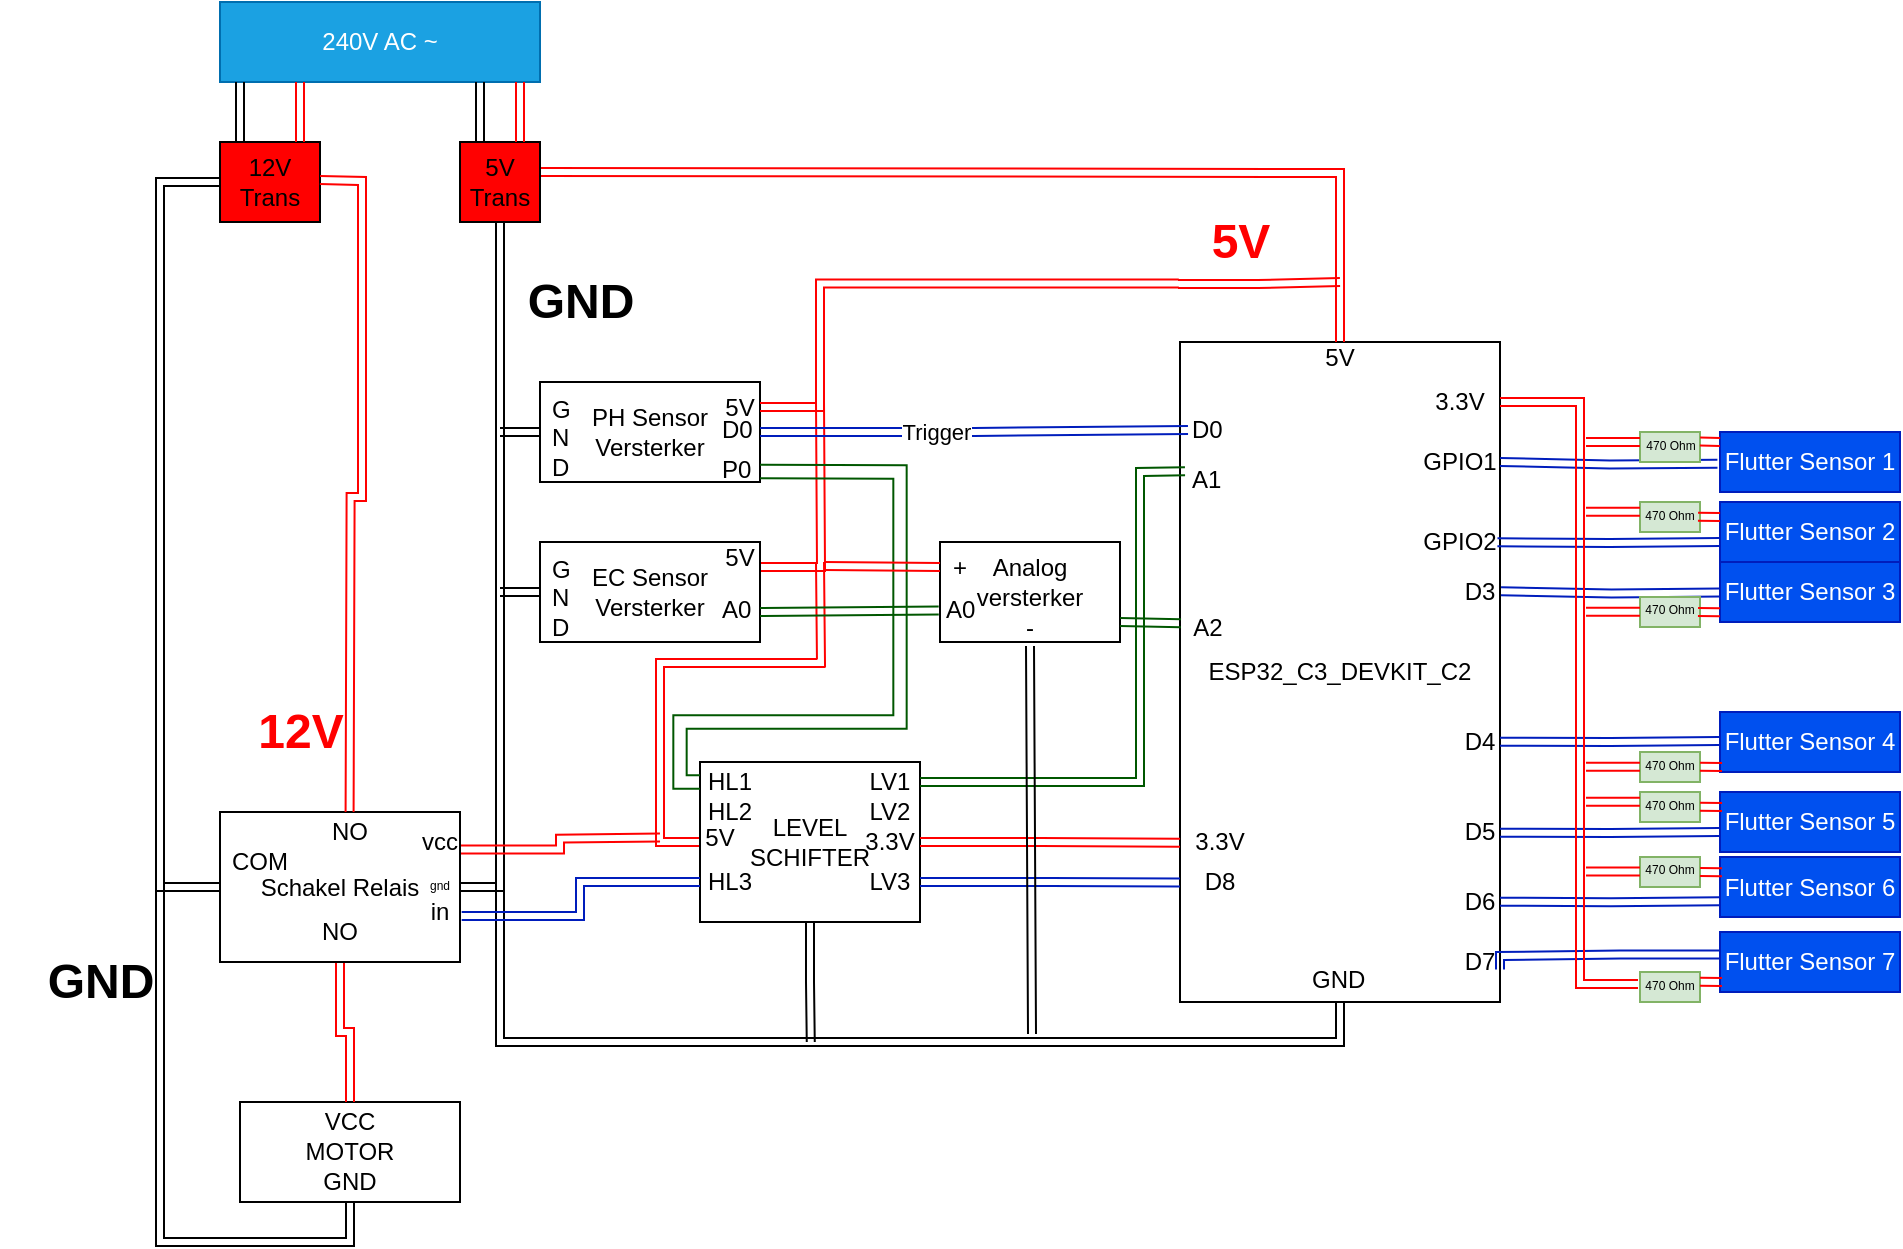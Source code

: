 <mxfile version="24.9.2">
  <diagram name="Pagina-1" id="FTkDus6LmI__mnNcwHTE">
    <mxGraphModel dx="2268" dy="770" grid="1" gridSize="10" guides="1" tooltips="1" connect="1" arrows="1" fold="1" page="1" pageScale="1" pageWidth="827" pageHeight="1169" math="0" shadow="0">
      <root>
        <mxCell id="0" />
        <mxCell id="1" parent="0" />
        <mxCell id="SRVCZ6UlInMh2GYLfJY8-31" value="Flutter Sensor 1" style="html=1;whiteSpace=wrap;fillColor=#0050ef;fontColor=#ffffff;strokeColor=#001DBC;" parent="1" vertex="1">
          <mxGeometry x="670" y="225" width="90" height="30" as="geometry" />
        </mxCell>
        <mxCell id="SRVCZ6UlInMh2GYLfJY8-32" value="Flutter Sensor 2" style="html=1;whiteSpace=wrap;fillColor=#0050ef;fontColor=#ffffff;strokeColor=#001DBC;" parent="1" vertex="1">
          <mxGeometry x="670" y="260" width="90" height="30" as="geometry" />
        </mxCell>
        <mxCell id="SRVCZ6UlInMh2GYLfJY8-33" value="Flutter Sensor 3" style="html=1;whiteSpace=wrap;fillColor=#0050ef;fontColor=#ffffff;strokeColor=#001DBC;" parent="1" vertex="1">
          <mxGeometry x="670" y="290" width="90" height="30" as="geometry" />
        </mxCell>
        <mxCell id="SRVCZ6UlInMh2GYLfJY8-34" value="Flutter Sensor 4" style="html=1;whiteSpace=wrap;fillColor=#0050ef;fontColor=#ffffff;strokeColor=#001DBC;" parent="1" vertex="1">
          <mxGeometry x="670" y="365" width="90" height="30" as="geometry" />
        </mxCell>
        <mxCell id="SRVCZ6UlInMh2GYLfJY8-35" value="Flutter Sensor 5" style="html=1;whiteSpace=wrap;fillColor=#0050ef;fontColor=#ffffff;strokeColor=#001DBC;" parent="1" vertex="1">
          <mxGeometry x="670" y="405" width="90" height="30" as="geometry" />
        </mxCell>
        <mxCell id="SRVCZ6UlInMh2GYLfJY8-36" value="Flutter Sensor 6" style="html=1;whiteSpace=wrap;fillColor=#0050ef;fontColor=#ffffff;strokeColor=#001DBC;" parent="1" vertex="1">
          <mxGeometry x="670" y="437.5" width="90" height="30" as="geometry" />
        </mxCell>
        <mxCell id="SRVCZ6UlInMh2GYLfJY8-37" value="Flutter Sensor 7" style="html=1;whiteSpace=wrap;fillColor=#0050ef;fontColor=#ffffff;strokeColor=#001DBC;" parent="1" vertex="1">
          <mxGeometry x="670" y="475" width="90" height="30" as="geometry" />
        </mxCell>
        <mxCell id="SRVCZ6UlInMh2GYLfJY8-38" value="ESP32_C3_DEVKIT_C2" style="html=1;whiteSpace=wrap;" parent="1" vertex="1">
          <mxGeometry x="400" y="180" width="160" height="330" as="geometry" />
        </mxCell>
        <mxCell id="SRVCZ6UlInMh2GYLfJY8-52" value="" style="edgeStyle=orthogonalEdgeStyle;rounded=0;orthogonalLoop=1;jettySize=auto;exitX=1;exitY=0.25;exitDx=0;exitDy=0;strokeColor=#ff0000;html=1;shape=link;entryX=0.5;entryY=0;entryDx=0;entryDy=0;" parent="1" target="SRVCZ6UlInMh2GYLfJY8-38" edge="1">
          <mxGeometry relative="1" as="geometry">
            <mxPoint x="80" y="95" as="sourcePoint" />
            <mxPoint x="400" y="215" as="targetPoint" />
          </mxGeometry>
        </mxCell>
        <mxCell id="SRVCZ6UlInMh2GYLfJY8-93" style="edgeStyle=orthogonalEdgeStyle;rounded=0;orthogonalLoop=1;jettySize=auto;html=1;exitX=0.5;exitY=1;exitDx=0;exitDy=0;entryX=0.5;entryY=1;entryDx=0;entryDy=0;shape=link;" parent="1" source="SRVCZ6UlInMh2GYLfJY8-45" target="SRVCZ6UlInMh2GYLfJY8-38" edge="1">
          <mxGeometry relative="1" as="geometry" />
        </mxCell>
        <mxCell id="SRVCZ6UlInMh2GYLfJY8-45" value="5V&lt;div&gt;Trans&lt;/div&gt;" style="html=1;whiteSpace=wrap;fillColor=#ff0101;" parent="1" vertex="1">
          <mxGeometry x="40" y="80" width="40" height="40" as="geometry" />
        </mxCell>
        <mxCell id="SRVCZ6UlInMh2GYLfJY8-48" value="12V&lt;div&gt;Trans&lt;/div&gt;" style="html=1;whiteSpace=wrap;fillColor=#ff0000;" parent="1" vertex="1">
          <mxGeometry x="-80" y="80" width="50" height="40" as="geometry" />
        </mxCell>
        <mxCell id="SRVCZ6UlInMh2GYLfJY8-49" value="5V&lt;div&gt;&lt;br&gt;&lt;/div&gt;" style="text;html=1;align=center;verticalAlign=middle;whiteSpace=wrap;rounded=0;" parent="1" vertex="1">
          <mxGeometry x="450" y="180" width="60" height="30" as="geometry" />
        </mxCell>
        <mxCell id="SRVCZ6UlInMh2GYLfJY8-54" value="&lt;font color=&quot;#ff0000&quot;&gt;5V&lt;/font&gt;" style="text;strokeColor=none;fillColor=none;html=1;fontSize=24;fontStyle=1;verticalAlign=middle;align=center;" parent="1" vertex="1">
          <mxGeometry x="380" y="110" width="100" height="40" as="geometry" />
        </mxCell>
        <mxCell id="SRVCZ6UlInMh2GYLfJY8-56" value="" style="endArrow=classic;html=1;rounded=0;fontColor=#ff0000;strokeColor=#ff0000;shape=link;" parent="1" edge="1">
          <mxGeometry width="50" height="50" relative="1" as="geometry">
            <mxPoint x="399" y="151" as="sourcePoint" />
            <mxPoint x="480" y="150" as="targetPoint" />
            <Array as="points">
              <mxPoint x="399" y="151" />
              <mxPoint x="439" y="151" />
            </Array>
          </mxGeometry>
        </mxCell>
        <mxCell id="SRVCZ6UlInMh2GYLfJY8-67" style="edgeStyle=orthogonalEdgeStyle;rounded=0;orthogonalLoop=1;jettySize=auto;html=1;exitX=0;exitY=0.75;exitDx=0;exitDy=0;entryX=1.008;entryY=0.096;entryDx=0;entryDy=0;entryPerimeter=0;shape=link;fillColor=#0050ef;strokeColor=#001DBC;" parent="1" edge="1">
          <mxGeometry relative="1" as="geometry">
            <mxPoint x="668.72" y="240.82" as="sourcePoint" />
            <mxPoint x="560" y="240" as="targetPoint" />
          </mxGeometry>
        </mxCell>
        <mxCell id="SRVCZ6UlInMh2GYLfJY8-69" style="edgeStyle=orthogonalEdgeStyle;rounded=0;orthogonalLoop=1;jettySize=auto;html=1;exitX=0;exitY=0.75;exitDx=0;exitDy=0;entryX=1.003;entryY=0.339;entryDx=0;entryDy=0;entryPerimeter=0;shape=link;fillColor=#0050ef;strokeColor=#001DBC;" parent="1" edge="1">
          <mxGeometry relative="1" as="geometry">
            <mxPoint x="670" y="305.31" as="sourcePoint" />
            <mxPoint x="560.48" y="304.68" as="targetPoint" />
          </mxGeometry>
        </mxCell>
        <mxCell id="SRVCZ6UlInMh2GYLfJY8-71" style="edgeStyle=orthogonalEdgeStyle;rounded=0;orthogonalLoop=1;jettySize=auto;html=1;exitX=0;exitY=0.75;exitDx=0;exitDy=0;entryX=1.003;entryY=0.645;entryDx=0;entryDy=0;entryPerimeter=0;shape=link;fillColor=#0050ef;strokeColor=#001DBC;" parent="1" edge="1">
          <mxGeometry relative="1" as="geometry">
            <mxPoint x="669.52" y="425" as="sourcePoint" />
            <mxPoint x="560" y="425.35" as="targetPoint" />
          </mxGeometry>
        </mxCell>
        <mxCell id="SRVCZ6UlInMh2GYLfJY8-72" style="edgeStyle=orthogonalEdgeStyle;rounded=0;orthogonalLoop=1;jettySize=auto;html=1;exitX=0;exitY=0.75;exitDx=0;exitDy=0;entryX=1;entryY=0.766;entryDx=0;entryDy=0;entryPerimeter=0;shape=link;fillColor=#0050ef;strokeColor=#001DBC;" parent="1" edge="1">
          <mxGeometry relative="1" as="geometry">
            <mxPoint x="670" y="459.6" as="sourcePoint" />
            <mxPoint x="560" y="459.88" as="targetPoint" />
          </mxGeometry>
        </mxCell>
        <mxCell id="SRVCZ6UlInMh2GYLfJY8-75" style="edgeStyle=orthogonalEdgeStyle;rounded=0;orthogonalLoop=1;jettySize=auto;html=1;exitX=0;exitY=0.75;exitDx=0;exitDy=0;entryX=0.992;entryY=0.22;entryDx=0;entryDy=0;entryPerimeter=0;shape=link;fillColor=#0050ef;strokeColor=#001DBC;" parent="1" edge="1">
          <mxGeometry relative="1" as="geometry">
            <mxPoint x="670" y="280" as="sourcePoint" />
            <mxPoint x="558.72" y="280.1" as="targetPoint" />
          </mxGeometry>
        </mxCell>
        <mxCell id="SRVCZ6UlInMh2GYLfJY8-77" style="edgeStyle=orthogonalEdgeStyle;rounded=0;orthogonalLoop=1;jettySize=auto;html=1;exitX=0;exitY=0.75;exitDx=0;exitDy=0;shape=link;fillColor=#0050ef;strokeColor=#001DBC;entryX=0.75;entryY=1;entryDx=0;entryDy=0;width=4;" parent="1" edge="1">
          <mxGeometry relative="1" as="geometry">
            <mxPoint x="670" y="486.25" as="sourcePoint" />
            <mxPoint x="560" y="493.75" as="targetPoint" />
            <Array as="points">
              <mxPoint x="620" y="486" />
              <mxPoint x="560" y="487" />
            </Array>
          </mxGeometry>
        </mxCell>
        <mxCell id="SRVCZ6UlInMh2GYLfJY8-78" value="GPIO1" style="text;html=1;align=center;verticalAlign=middle;whiteSpace=wrap;rounded=0;" parent="1" vertex="1">
          <mxGeometry x="520" y="230" width="40" height="20" as="geometry" />
        </mxCell>
        <mxCell id="SRVCZ6UlInMh2GYLfJY8-79" value="GPIO2" style="text;html=1;align=center;verticalAlign=middle;whiteSpace=wrap;rounded=0;" parent="1" vertex="1">
          <mxGeometry x="520" y="270" width="40" height="20" as="geometry" />
        </mxCell>
        <mxCell id="SRVCZ6UlInMh2GYLfJY8-80" value="D3" style="text;html=1;align=center;verticalAlign=middle;whiteSpace=wrap;rounded=0;" parent="1" vertex="1">
          <mxGeometry x="530" y="295" width="40" height="20" as="geometry" />
        </mxCell>
        <mxCell id="SRVCZ6UlInMh2GYLfJY8-81" value="D4" style="text;html=1;align=center;verticalAlign=middle;whiteSpace=wrap;rounded=0;" parent="1" vertex="1">
          <mxGeometry x="530" y="370" width="40" height="20" as="geometry" />
        </mxCell>
        <mxCell id="SRVCZ6UlInMh2GYLfJY8-82" value="D5" style="text;html=1;align=center;verticalAlign=middle;whiteSpace=wrap;rounded=0;" parent="1" vertex="1">
          <mxGeometry x="530" y="415" width="40" height="20" as="geometry" />
        </mxCell>
        <mxCell id="SRVCZ6UlInMh2GYLfJY8-83" value="D6" style="text;html=1;align=center;verticalAlign=middle;whiteSpace=wrap;rounded=0;" parent="1" vertex="1">
          <mxGeometry x="530" y="450" width="40" height="20" as="geometry" />
        </mxCell>
        <mxCell id="SRVCZ6UlInMh2GYLfJY8-84" value="D7" style="text;html=1;align=center;verticalAlign=middle;whiteSpace=wrap;rounded=0;" parent="1" vertex="1">
          <mxGeometry x="530" y="480" width="40" height="20" as="geometry" />
        </mxCell>
        <mxCell id="SRVCZ6UlInMh2GYLfJY8-99" style="edgeStyle=orthogonalEdgeStyle;rounded=0;orthogonalLoop=1;jettySize=auto;html=1;exitX=0;exitY=0.5;exitDx=0;exitDy=0;shape=link;" parent="1" source="SRVCZ6UlInMh2GYLfJY8-87" edge="1">
          <mxGeometry relative="1" as="geometry">
            <mxPoint x="60" y="225.241" as="targetPoint" />
          </mxGeometry>
        </mxCell>
        <mxCell id="SRVCZ6UlInMh2GYLfJY8-87" value="PH Sensor Versterker" style="html=1;whiteSpace=wrap;" parent="1" vertex="1">
          <mxGeometry x="80" y="200" width="110" height="50" as="geometry" />
        </mxCell>
        <mxCell id="SRVCZ6UlInMh2GYLfJY8-92" style="edgeStyle=orthogonalEdgeStyle;rounded=0;orthogonalLoop=1;jettySize=auto;html=1;exitX=1;exitY=0.25;exitDx=0;exitDy=0;shape=link;strokeColor=#ff0000;" parent="1" source="SRVCZ6UlInMh2GYLfJY8-88" edge="1">
          <mxGeometry relative="1" as="geometry">
            <mxPoint x="220" y="210" as="targetPoint" />
          </mxGeometry>
        </mxCell>
        <mxCell id="SRVCZ6UlInMh2GYLfJY8-100" style="edgeStyle=orthogonalEdgeStyle;rounded=0;orthogonalLoop=1;jettySize=auto;html=1;exitX=0;exitY=0.5;exitDx=0;exitDy=0;shape=link;" parent="1" source="SRVCZ6UlInMh2GYLfJY8-88" edge="1">
          <mxGeometry relative="1" as="geometry">
            <mxPoint x="60" y="305.241" as="targetPoint" />
          </mxGeometry>
        </mxCell>
        <mxCell id="SRVCZ6UlInMh2GYLfJY8-88" value="EC Sensor Versterker" style="html=1;whiteSpace=wrap;" parent="1" vertex="1">
          <mxGeometry x="80" y="280" width="110" height="50" as="geometry" />
        </mxCell>
        <mxCell id="SRVCZ6UlInMh2GYLfJY8-91" style="edgeStyle=orthogonalEdgeStyle;rounded=0;orthogonalLoop=1;jettySize=auto;html=1;exitX=1;exitY=0.25;exitDx=0;exitDy=0;entryX=0.194;entryY=1.019;entryDx=0;entryDy=0;entryPerimeter=0;shape=link;strokeColor=#ff0000;" parent="1" source="SRVCZ6UlInMh2GYLfJY8-87" target="SRVCZ6UlInMh2GYLfJY8-54" edge="1">
          <mxGeometry relative="1" as="geometry">
            <Array as="points">
              <mxPoint x="220" y="213" />
              <mxPoint x="220" y="151" />
            </Array>
          </mxGeometry>
        </mxCell>
        <mxCell id="SRVCZ6UlInMh2GYLfJY8-95" value="GND" style="text;strokeColor=none;fillColor=none;html=1;fontSize=24;fontStyle=1;verticalAlign=middle;align=center;" parent="1" vertex="1">
          <mxGeometry x="50" y="140" width="100" height="40" as="geometry" />
        </mxCell>
        <mxCell id="SRVCZ6UlInMh2GYLfJY8-98" value="GND" style="text;strokeColor=none;fillColor=none;spacingLeft=4;spacingRight=4;overflow=hidden;rotatable=0;points=[[0,0.5],[1,0.5]];portConstraint=eastwest;fontSize=12;whiteSpace=wrap;html=1;" parent="1" vertex="1">
          <mxGeometry x="460" y="485" width="40" height="30" as="geometry" />
        </mxCell>
        <mxCell id="SRVCZ6UlInMh2GYLfJY8-104" value="A0" style="text;strokeColor=none;fillColor=none;spacingLeft=4;spacingRight=4;overflow=hidden;rotatable=0;points=[[0,0.5],[1,0.5]];portConstraint=eastwest;fontSize=12;whiteSpace=wrap;html=1;" parent="1" vertex="1">
          <mxGeometry x="165" y="300" width="40" height="30" as="geometry" />
        </mxCell>
        <mxCell id="SRVCZ6UlInMh2GYLfJY8-105" style="edgeStyle=orthogonalEdgeStyle;rounded=0;orthogonalLoop=1;jettySize=auto;html=1;exitX=1;exitY=0.5;exitDx=0;exitDy=0;shape=link;fillColor=#0050ef;strokeColor=#001DBC;" parent="1" source="SRVCZ6UlInMh2GYLfJY8-87" edge="1">
          <mxGeometry relative="1" as="geometry">
            <mxPoint x="404" y="224" as="targetPoint" />
          </mxGeometry>
        </mxCell>
        <mxCell id="SRVCZ6UlInMh2GYLfJY8-122" value="Trigger" style="edgeLabel;html=1;align=center;verticalAlign=middle;resizable=0;points=[];" parent="SRVCZ6UlInMh2GYLfJY8-105" vertex="1" connectable="0">
          <mxGeometry x="-0.121" y="-1" relative="1" as="geometry">
            <mxPoint x="-7" y="-1" as="offset" />
          </mxGeometry>
        </mxCell>
        <mxCell id="SRVCZ6UlInMh2GYLfJY8-107" value="D0" style="text;strokeColor=none;fillColor=none;spacingLeft=4;spacingRight=4;overflow=hidden;rotatable=0;points=[[0,0.5],[1,0.5]];portConstraint=eastwest;fontSize=12;whiteSpace=wrap;html=1;" parent="1" vertex="1">
          <mxGeometry x="400" y="210" width="40" height="30" as="geometry" />
        </mxCell>
        <mxCell id="SRVCZ6UlInMh2GYLfJY8-108" value="A1" style="text;strokeColor=none;fillColor=none;spacingLeft=4;spacingRight=4;overflow=hidden;rotatable=0;points=[[0,0.5],[1,0.5]];portConstraint=eastwest;fontSize=12;whiteSpace=wrap;html=1;" parent="1" vertex="1">
          <mxGeometry x="400" y="235" width="40" height="30" as="geometry" />
        </mxCell>
        <mxCell id="SRVCZ6UlInMh2GYLfJY8-114" value="5V&lt;div&gt;&lt;br&gt;&lt;/div&gt;" style="text;html=1;align=center;verticalAlign=middle;whiteSpace=wrap;rounded=0;" parent="1" vertex="1">
          <mxGeometry x="165" y="220" width="30" as="geometry" />
        </mxCell>
        <mxCell id="SRVCZ6UlInMh2GYLfJY8-115" style="edgeStyle=orthogonalEdgeStyle;rounded=0;orthogonalLoop=1;jettySize=auto;html=1;entryX=0;entryY=0;entryDx=0;entryDy=0;" parent="1" source="SRVCZ6UlInMh2GYLfJY8-114" target="SRVCZ6UlInMh2GYLfJY8-114" edge="1">
          <mxGeometry relative="1" as="geometry" />
        </mxCell>
        <mxCell id="SRVCZ6UlInMh2GYLfJY8-116" value="5V&lt;div&gt;&lt;br&gt;&lt;/div&gt;" style="text;html=1;align=center;verticalAlign=middle;whiteSpace=wrap;rounded=0;" parent="1" vertex="1">
          <mxGeometry x="170" y="290" width="20" height="10" as="geometry" />
        </mxCell>
        <mxCell id="SRVCZ6UlInMh2GYLfJY8-119" value="G&lt;div&gt;N&lt;/div&gt;&lt;div&gt;D&lt;/div&gt;" style="text;strokeColor=none;fillColor=none;spacingLeft=4;spacingRight=4;overflow=hidden;rotatable=0;points=[[0,0.5],[1,0.5]];portConstraint=eastwest;fontSize=12;whiteSpace=wrap;html=1;" parent="1" vertex="1">
          <mxGeometry x="80" y="280" width="40" height="50" as="geometry" />
        </mxCell>
        <mxCell id="SRVCZ6UlInMh2GYLfJY8-120" value="G&lt;div&gt;N&lt;/div&gt;&lt;div&gt;D&lt;/div&gt;" style="text;strokeColor=none;fillColor=none;spacingLeft=4;spacingRight=4;overflow=hidden;rotatable=0;points=[[0,0.5],[1,0.5]];portConstraint=eastwest;fontSize=12;whiteSpace=wrap;html=1;" parent="1" vertex="1">
          <mxGeometry x="80" y="200" width="40" height="50" as="geometry" />
        </mxCell>
        <mxCell id="SRVCZ6UlInMh2GYLfJY8-121" value="D0" style="text;strokeColor=none;fillColor=none;spacingLeft=4;spacingRight=4;overflow=hidden;rotatable=0;points=[[0,0.5],[1,0.5]];portConstraint=eastwest;fontSize=12;whiteSpace=wrap;html=1;" parent="1" vertex="1">
          <mxGeometry x="165" y="210" width="40" height="30" as="geometry" />
        </mxCell>
        <mxCell id="SRVCZ6UlInMh2GYLfJY8-123" value="P0" style="text;strokeColor=none;fillColor=none;spacingLeft=4;spacingRight=4;overflow=hidden;rotatable=0;points=[[0,0.5],[1,0.5]];portConstraint=eastwest;fontSize=12;whiteSpace=wrap;html=1;" parent="1" vertex="1">
          <mxGeometry x="165" y="230" width="40" height="30" as="geometry" />
        </mxCell>
        <mxCell id="SRVCZ6UlInMh2GYLfJY8-124" value="MOTOR" style="html=1;whiteSpace=wrap;" parent="1" vertex="1">
          <mxGeometry x="-70" y="560" width="110" height="50" as="geometry" />
        </mxCell>
        <mxCell id="SRVCZ6UlInMh2GYLfJY8-128" style="edgeStyle=orthogonalEdgeStyle;rounded=0;orthogonalLoop=1;jettySize=auto;html=1;exitX=0;exitY=0.5;exitDx=0;exitDy=0;shape=link;strokeColor=#ff0000;" parent="1" source="SRVCZ6UlInMh2GYLfJY8-126" edge="1">
          <mxGeometry relative="1" as="geometry">
            <mxPoint x="220" y="290" as="targetPoint" />
          </mxGeometry>
        </mxCell>
        <mxCell id="SRVCZ6UlInMh2GYLfJY8-143" style="edgeStyle=orthogonalEdgeStyle;rounded=0;orthogonalLoop=1;jettySize=auto;html=1;exitX=0.5;exitY=1;exitDx=0;exitDy=0;shape=link;" parent="1" source="SRVCZ6UlInMh2GYLfJY8-126" edge="1">
          <mxGeometry relative="1" as="geometry">
            <mxPoint x="215.385" y="530" as="targetPoint" />
          </mxGeometry>
        </mxCell>
        <mxCell id="SRVCZ6UlInMh2GYLfJY8-126" value="LEVEL&lt;div&gt;SCHIFTER&lt;/div&gt;" style="html=1;whiteSpace=wrap;" parent="1" vertex="1">
          <mxGeometry x="160" y="390" width="110" height="80" as="geometry" />
        </mxCell>
        <mxCell id="SRVCZ6UlInMh2GYLfJY8-127" value="&lt;div&gt;3.3V&lt;span style=&quot;color: rgba(0, 0, 0, 0); font-family: monospace; font-size: 0px; text-align: start; text-wrap: nowrap; background-color: initial;&quot;&gt;%3CmxGraphModel%3E%3Croot%3E%3CmxCell%20id%3D%220%22%2F%3E%3CmxCell%20id%3D%221%22%20parent%3D%220%22%2F%3E%3CmxCell%20id%3D%222%22%20value%3D%225V%26lt%3Bdiv%26gt%3B%26lt%3Bbr%26gt%3B%26lt%3B%2Fdiv%26gt%3B%22%20style%3D%22text%3Bhtml%3D1%3Balign%3Dcenter%3BverticalAlign%3Dmiddle%3BwhiteSpace%3Dwrap%3Brounded%3D0%3B%22%20vertex%3D%221%22%20parent%3D%221%22%3E%3CmxGeometry%20x%3D%22370%22%20y%3D%22190%22%20width%3D%2260%22%20height%3D%2230%22%20as%3D%22geometry%22%2F%3E%3C%2FmxCell%3E%3C%2Froot%3E%3C%2FmxGraphModel%3E&lt;/span&gt;&lt;/div&gt;" style="text;html=1;align=center;verticalAlign=middle;whiteSpace=wrap;rounded=0;" parent="1" vertex="1">
          <mxGeometry x="390" y="415" width="60" height="30" as="geometry" />
        </mxCell>
        <mxCell id="SRVCZ6UlInMh2GYLfJY8-129" style="edgeStyle=orthogonalEdgeStyle;rounded=0;orthogonalLoop=1;jettySize=auto;html=1;exitX=1;exitY=0.5;exitDx=0;exitDy=0;entryX=0.167;entryY=0.511;entryDx=0;entryDy=0;entryPerimeter=0;shape=link;strokeColor=#ff0000;" parent="1" source="SRVCZ6UlInMh2GYLfJY8-126" target="SRVCZ6UlInMh2GYLfJY8-127" edge="1">
          <mxGeometry relative="1" as="geometry" />
        </mxCell>
        <mxCell id="SRVCZ6UlInMh2GYLfJY8-130" style="edgeStyle=orthogonalEdgeStyle;rounded=0;orthogonalLoop=1;jettySize=auto;html=1;exitX=1;exitY=0.75;exitDx=0;exitDy=0;entryX=0;entryY=0.819;entryDx=0;entryDy=0;entryPerimeter=0;shape=link;fillColor=#0050ef;strokeColor=#001DBC;" parent="1" source="SRVCZ6UlInMh2GYLfJY8-126" target="SRVCZ6UlInMh2GYLfJY8-38" edge="1">
          <mxGeometry relative="1" as="geometry" />
        </mxCell>
        <mxCell id="SRVCZ6UlInMh2GYLfJY8-131" value="D8" style="text;html=1;align=center;verticalAlign=middle;whiteSpace=wrap;rounded=0;" parent="1" vertex="1">
          <mxGeometry x="400" y="440" width="40" height="20" as="geometry" />
        </mxCell>
        <mxCell id="SRVCZ6UlInMh2GYLfJY8-135" style="edgeStyle=orthogonalEdgeStyle;rounded=0;orthogonalLoop=1;jettySize=auto;html=1;exitX=1;exitY=0.25;exitDx=0;exitDy=0;shape=link;strokeColor=#ff0000;" parent="1" source="SRVCZ6UlInMh2GYLfJY8-133" edge="1">
          <mxGeometry relative="1" as="geometry">
            <mxPoint x="140.0" y="427.758" as="targetPoint" />
          </mxGeometry>
        </mxCell>
        <mxCell id="SRVCZ6UlInMh2GYLfJY8-136" style="edgeStyle=orthogonalEdgeStyle;rounded=0;orthogonalLoop=1;jettySize=auto;html=1;exitX=1;exitY=0.5;exitDx=0;exitDy=0;shape=link;" parent="1" source="SRVCZ6UlInMh2GYLfJY8-133" edge="1">
          <mxGeometry relative="1" as="geometry">
            <mxPoint x="60.0" y="439.879" as="targetPoint" />
          </mxGeometry>
        </mxCell>
        <mxCell id="SRVCZ6UlInMh2GYLfJY8-139" style="edgeStyle=orthogonalEdgeStyle;rounded=0;orthogonalLoop=1;jettySize=auto;html=1;exitX=0;exitY=0.5;exitDx=0;exitDy=0;shape=link;" parent="1" source="SRVCZ6UlInMh2GYLfJY8-133" edge="1">
          <mxGeometry relative="1" as="geometry">
            <mxPoint x="-110.0" y="439.879" as="targetPoint" />
          </mxGeometry>
        </mxCell>
        <mxCell id="SRVCZ6UlInMh2GYLfJY8-140" style="edgeStyle=orthogonalEdgeStyle;rounded=0;orthogonalLoop=1;jettySize=auto;html=1;exitX=0.5;exitY=1;exitDx=0;exitDy=0;entryX=0.5;entryY=0;entryDx=0;entryDy=0;shape=link;strokeColor=#ff0000;" parent="1" source="SRVCZ6UlInMh2GYLfJY8-133" target="SRVCZ6UlInMh2GYLfJY8-124" edge="1">
          <mxGeometry relative="1" as="geometry" />
        </mxCell>
        <mxCell id="SRVCZ6UlInMh2GYLfJY8-133" value="Schakel Relais" style="html=1;whiteSpace=wrap;movable=1;resizable=1;rotatable=1;deletable=1;editable=1;locked=0;connectable=1;align=center;" parent="1" vertex="1">
          <mxGeometry x="-80" y="415" width="120" height="75" as="geometry" />
        </mxCell>
        <mxCell id="SRVCZ6UlInMh2GYLfJY8-134" style="edgeStyle=orthogonalEdgeStyle;rounded=0;orthogonalLoop=1;jettySize=auto;html=1;exitX=0;exitY=0.75;exitDx=0;exitDy=0;entryX=1.007;entryY=0.693;entryDx=0;entryDy=0;entryPerimeter=0;shape=link;strokeColor=#001DBC;fillColor=#0050ef;" parent="1" source="SRVCZ6UlInMh2GYLfJY8-126" target="SRVCZ6UlInMh2GYLfJY8-133" edge="1">
          <mxGeometry relative="1" as="geometry" />
        </mxCell>
        <mxCell id="SRVCZ6UlInMh2GYLfJY8-137" style="edgeStyle=orthogonalEdgeStyle;rounded=0;orthogonalLoop=1;jettySize=auto;html=1;exitX=1;exitY=0.5;exitDx=0;exitDy=0;entryX=0.54;entryY=0.013;entryDx=0;entryDy=0;entryPerimeter=0;shape=link;strokeColor=#ff0000;" parent="1" edge="1">
          <mxGeometry relative="1" as="geometry">
            <mxPoint x="-30" y="99.02" as="sourcePoint" />
            <mxPoint x="-15.2" y="414.995" as="targetPoint" />
          </mxGeometry>
        </mxCell>
        <mxCell id="SRVCZ6UlInMh2GYLfJY8-141" value="GND" style="text;strokeColor=none;fillColor=none;html=1;fontSize=24;fontStyle=1;verticalAlign=middle;align=center;" parent="1" vertex="1">
          <mxGeometry x="-190" y="480" width="100" height="40" as="geometry" />
        </mxCell>
        <mxCell id="SRVCZ6UlInMh2GYLfJY8-142" value="&lt;font color=&quot;#ff0000&quot;&gt;12V&lt;/font&gt;" style="text;strokeColor=none;fillColor=none;html=1;fontSize=24;fontStyle=1;verticalAlign=middle;align=center;" parent="1" vertex="1">
          <mxGeometry x="-90" y="355" width="100" height="40" as="geometry" />
        </mxCell>
        <mxCell id="RLYcNtaCoqPoEK_IuRuL-2" value="240V AC ~" style="html=1;whiteSpace=wrap;fillColor=#1ba1e2;strokeColor=#006EAF;fontColor=#ffffff;" parent="1" vertex="1">
          <mxGeometry x="-80" y="10" width="160" height="40" as="geometry" />
        </mxCell>
        <mxCell id="RLYcNtaCoqPoEK_IuRuL-3" style="edgeStyle=orthogonalEdgeStyle;rounded=0;orthogonalLoop=1;jettySize=auto;html=1;entryX=0.5;entryY=1;entryDx=0;entryDy=0;shape=link;" parent="1" edge="1">
          <mxGeometry relative="1" as="geometry">
            <Array as="points">
              <mxPoint x="-110" y="100" />
              <mxPoint x="-110" y="630" />
              <mxPoint x="-15" y="630" />
            </Array>
            <mxPoint x="-80" y="100" as="sourcePoint" />
            <mxPoint x="-15" y="610" as="targetPoint" />
          </mxGeometry>
        </mxCell>
        <mxCell id="RLYcNtaCoqPoEK_IuRuL-5" value="" style="shape=link;html=1;rounded=0;fontSize=12;startSize=8;endSize=8;curved=1;" parent="1" edge="1">
          <mxGeometry width="100" relative="1" as="geometry">
            <mxPoint x="-70" y="50" as="sourcePoint" />
            <mxPoint x="-70" y="80" as="targetPoint" />
            <Array as="points">
              <mxPoint x="-70" y="60" />
              <mxPoint x="-70" y="70" />
            </Array>
          </mxGeometry>
        </mxCell>
        <mxCell id="RLYcNtaCoqPoEK_IuRuL-6" value="" style="shape=link;html=1;rounded=0;fontSize=12;startSize=8;endSize=8;curved=1;strokeColor=#ff0000;" parent="1" edge="1">
          <mxGeometry width="100" relative="1" as="geometry">
            <mxPoint x="-40" y="50" as="sourcePoint" />
            <mxPoint x="-40" y="80" as="targetPoint" />
            <Array as="points">
              <mxPoint x="-40" y="60" />
              <mxPoint x="-40" y="70" />
            </Array>
          </mxGeometry>
        </mxCell>
        <mxCell id="RLYcNtaCoqPoEK_IuRuL-7" value="" style="shape=link;html=1;rounded=0;fontSize=12;startSize=8;endSize=8;curved=1;" parent="1" edge="1">
          <mxGeometry width="100" relative="1" as="geometry">
            <mxPoint x="50" y="50" as="sourcePoint" />
            <mxPoint x="50" y="80" as="targetPoint" />
            <Array as="points">
              <mxPoint x="50" y="60" />
              <mxPoint x="50" y="70" />
            </Array>
          </mxGeometry>
        </mxCell>
        <mxCell id="RLYcNtaCoqPoEK_IuRuL-8" value="" style="shape=link;html=1;rounded=0;fontSize=12;startSize=8;endSize=8;curved=1;strokeColor=#ff0000;" parent="1" edge="1">
          <mxGeometry width="100" relative="1" as="geometry">
            <mxPoint x="70" y="50" as="sourcePoint" />
            <mxPoint x="70" y="80" as="targetPoint" />
            <Array as="points">
              <mxPoint x="70" y="60" />
              <mxPoint x="70" y="70" />
            </Array>
          </mxGeometry>
        </mxCell>
        <mxCell id="dKXxmkFowqUNyAQcC725-8" value="LV1" style="text;html=1;align=center;verticalAlign=middle;whiteSpace=wrap;rounded=0;" parent="1" vertex="1">
          <mxGeometry x="230" y="390" width="50" height="20" as="geometry" />
        </mxCell>
        <mxCell id="dKXxmkFowqUNyAQcC725-9" value="LV3" style="text;html=1;align=center;verticalAlign=middle;whiteSpace=wrap;rounded=0;" parent="1" vertex="1">
          <mxGeometry x="225" y="435" width="60" height="30" as="geometry" />
        </mxCell>
        <mxCell id="dKXxmkFowqUNyAQcC725-10" value="HL3" style="text;html=1;align=center;verticalAlign=middle;whiteSpace=wrap;rounded=0;" parent="1" vertex="1">
          <mxGeometry x="145" y="435" width="60" height="30" as="geometry" />
        </mxCell>
        <mxCell id="dKXxmkFowqUNyAQcC725-13" value="HL1" style="text;html=1;align=center;verticalAlign=middle;whiteSpace=wrap;rounded=0;" parent="1" vertex="1">
          <mxGeometry x="145" y="385" width="60" height="30" as="geometry" />
        </mxCell>
        <mxCell id="dKXxmkFowqUNyAQcC725-16" value="5V&lt;div&gt;&lt;br&gt;&lt;/div&gt;" style="text;html=1;align=center;verticalAlign=middle;whiteSpace=wrap;rounded=0;" parent="1" vertex="1">
          <mxGeometry x="160" y="430" width="20" height="10" as="geometry" />
        </mxCell>
        <mxCell id="dKXxmkFowqUNyAQcC725-17" value="&lt;div&gt;3.3V&lt;span style=&quot;color: rgba(0, 0, 0, 0); font-family: monospace; font-size: 0px; text-align: start; text-wrap: nowrap; background-color: initial;&quot;&gt;%3CmxGraphModel%3E%3Croot%3E%3CmxCell%20id%3D%220%22%2F%3E%3CmxCell%20id%3D%221%22%20parent%3D%220%22%2F%3E%3CmxCell%20id%3D%222%22%20value%3D%225V%26lt%3Bdiv%26gt%3B%26lt%3Bbr%26gt%3B%26lt%3B%2Fdiv%26gt%3B%22%20style%3D%22text%3Bhtml%3D1%3Balign%3Dcenter%3BverticalAlign%3Dmiddle%3BwhiteSpace%3Dwrap%3Brounded%3D0%3B%22%20vertex%3D%221%22%20parent%3D%221%22%3E%3CmxGeometry%20x%3D%22370%22%20y%3D%22190%22%20width%3D%2260%22%20height%3D%2230%22%20as%3D%22geometry%22%2F%3E%3C%2FmxCell%3E%3C%2Froot%3E%3C%2FmxGraphModel%3E&lt;/span&gt;&lt;/div&gt;" style="text;html=1;align=center;verticalAlign=middle;whiteSpace=wrap;rounded=0;" parent="1" vertex="1">
          <mxGeometry x="225" y="415" width="60" height="30" as="geometry" />
        </mxCell>
        <mxCell id="dKXxmkFowqUNyAQcC725-18" value="HL2" style="text;html=1;align=center;verticalAlign=middle;whiteSpace=wrap;rounded=0;" parent="1" vertex="1">
          <mxGeometry x="145" y="400" width="60" height="30" as="geometry" />
        </mxCell>
        <mxCell id="dKXxmkFowqUNyAQcC725-19" value="LV2" style="text;html=1;align=center;verticalAlign=middle;whiteSpace=wrap;rounded=0;" parent="1" vertex="1">
          <mxGeometry x="230" y="405" width="50" height="20" as="geometry" />
        </mxCell>
        <mxCell id="dKXxmkFowqUNyAQcC725-22" style="edgeStyle=orthogonalEdgeStyle;rounded=0;orthogonalLoop=1;jettySize=auto;html=1;exitX=0.5;exitY=1;exitDx=0;exitDy=0;" parent="1" source="SRVCZ6UlInMh2GYLfJY8-78" target="SRVCZ6UlInMh2GYLfJY8-78" edge="1">
          <mxGeometry relative="1" as="geometry" />
        </mxCell>
        <mxCell id="dKXxmkFowqUNyAQcC725-23" style="edgeStyle=orthogonalEdgeStyle;rounded=0;orthogonalLoop=1;jettySize=auto;html=1;exitX=0;exitY=0.75;exitDx=0;exitDy=0;entryX=1.003;entryY=0.645;entryDx=0;entryDy=0;entryPerimeter=0;shape=link;fillColor=#0050ef;strokeColor=#001DBC;" parent="1" edge="1">
          <mxGeometry relative="1" as="geometry">
            <mxPoint x="669.52" y="379.54" as="sourcePoint" />
            <mxPoint x="560" y="379.89" as="targetPoint" />
          </mxGeometry>
        </mxCell>
        <mxCell id="dKXxmkFowqUNyAQcC725-24" value="&lt;div&gt;3.3V&lt;span style=&quot;color: rgba(0, 0, 0, 0); font-family: monospace; font-size: 0px; text-align: start; text-wrap: nowrap; background-color: initial;&quot;&gt;%3CmxGraphModel%3E%3Croot%3E%3CmxCell%20id%3D%220%22%2F%3E%3CmxCell%20id%3D%221%22%20parent%3D%220%22%2F%3E%3CmxCell%20id%3D%222%22%20value%3D%225V%26lt%3Bdiv%26gt%3B%26lt%3Bbr%26gt%3B%26lt%3B%2Fdiv%26gt%3B%22%20style%3D%22text%3Bhtml%3D1%3Balign%3Dcenter%3BverticalAlign%3Dmiddle%3BwhiteSpace%3Dwrap%3Brounded%3D0%3B%22%20vertex%3D%221%22%20parent%3D%221%22%3E%3CmxGeometry%20x%3D%22370%22%20y%3D%22190%22%20width%3D%2260%22%20height%3D%2230%22%20as%3D%22geometry%22%2F%3E%3C%2FmxCell%3E%3C%2Froot%3E%3C%2FmxGraphModel%3E&lt;/span&gt;&lt;/div&gt;" style="text;html=1;align=center;verticalAlign=middle;whiteSpace=wrap;rounded=0;" parent="1" vertex="1">
          <mxGeometry x="510" y="195" width="60" height="30" as="geometry" />
        </mxCell>
        <mxCell id="dKXxmkFowqUNyAQcC725-25" value="" style="shape=link;html=1;rounded=0;strokeColor=#FF0000;" parent="1" edge="1">
          <mxGeometry width="100" relative="1" as="geometry">
            <mxPoint x="560" y="210" as="sourcePoint" />
            <mxPoint x="629" y="501" as="targetPoint" />
            <Array as="points">
              <mxPoint x="600" y="210" />
              <mxPoint x="600" y="501" />
            </Array>
          </mxGeometry>
        </mxCell>
        <mxCell id="dKXxmkFowqUNyAQcC725-29" value="" style="rounded=0;whiteSpace=wrap;html=1;fillColor=#d5e8d4;strokeColor=#82b366;" parent="1" vertex="1">
          <mxGeometry x="630" y="225" width="30" height="15" as="geometry" />
        </mxCell>
        <mxCell id="dKXxmkFowqUNyAQcC725-30" value="&lt;div style=&quot;text-align: start;&quot;&gt;&lt;span style=&quot;background-color: initial;&quot;&gt;&lt;font style=&quot;font-size: 6px;&quot;&gt;470 Ohm&lt;/font&gt;&lt;/span&gt;&lt;/div&gt;" style="text;html=1;align=center;verticalAlign=middle;whiteSpace=wrap;rounded=0;fontSize=8;" parent="1" vertex="1">
          <mxGeometry x="623.75" y="220" width="42.5" height="21.25" as="geometry" />
        </mxCell>
        <mxCell id="dKXxmkFowqUNyAQcC725-34" value="" style="rounded=0;whiteSpace=wrap;html=1;fillColor=#d5e8d4;strokeColor=#82b366;" parent="1" vertex="1">
          <mxGeometry x="630" y="260" width="30" height="15" as="geometry" />
        </mxCell>
        <mxCell id="dKXxmkFowqUNyAQcC725-35" value="" style="rounded=0;whiteSpace=wrap;html=1;fillColor=#d5e8d4;strokeColor=#82b366;" parent="1" vertex="1">
          <mxGeometry x="630" y="307.5" width="30" height="15" as="geometry" />
        </mxCell>
        <mxCell id="dKXxmkFowqUNyAQcC725-36" value="" style="rounded=0;whiteSpace=wrap;html=1;fillColor=#d5e8d4;strokeColor=#82b366;" parent="1" vertex="1">
          <mxGeometry x="630" y="385" width="30" height="15" as="geometry" />
        </mxCell>
        <mxCell id="dKXxmkFowqUNyAQcC725-37" value="" style="rounded=0;whiteSpace=wrap;html=1;fillColor=#d5e8d4;strokeColor=#82b366;" parent="1" vertex="1">
          <mxGeometry x="630" y="405" width="30" height="15" as="geometry" />
        </mxCell>
        <mxCell id="dKXxmkFowqUNyAQcC725-38" value="" style="rounded=0;whiteSpace=wrap;html=1;fillColor=#d5e8d4;strokeColor=#82b366;" parent="1" vertex="1">
          <mxGeometry x="630" y="437.5" width="30" height="15" as="geometry" />
        </mxCell>
        <mxCell id="dKXxmkFowqUNyAQcC725-39" value="" style="rounded=0;whiteSpace=wrap;html=1;fillColor=#d5e8d4;strokeColor=#82b366;" parent="1" vertex="1">
          <mxGeometry x="630" y="495" width="30" height="15" as="geometry" />
        </mxCell>
        <mxCell id="dKXxmkFowqUNyAQcC725-41" value="&lt;font style=&quot;font-size: 6px;&quot;&gt;470 Ohm&lt;/font&gt;" style="text;html=1;align=center;verticalAlign=middle;whiteSpace=wrap;rounded=0;" parent="1" vertex="1">
          <mxGeometry x="615" y="250" width="60" height="30" as="geometry" />
        </mxCell>
        <mxCell id="dKXxmkFowqUNyAQcC725-42" value="&lt;font style=&quot;font-size: 6px;&quot;&gt;470 Ohm&lt;/font&gt;" style="text;html=1;align=center;verticalAlign=middle;whiteSpace=wrap;rounded=0;" parent="1" vertex="1">
          <mxGeometry x="615" y="297" width="60" height="30" as="geometry" />
        </mxCell>
        <mxCell id="dKXxmkFowqUNyAQcC725-43" value="&lt;font style=&quot;font-size: 6px;&quot;&gt;470 Ohm&lt;/font&gt;" style="text;html=1;align=center;verticalAlign=middle;whiteSpace=wrap;rounded=0;" parent="1" vertex="1">
          <mxGeometry x="615" y="375" width="60" height="30" as="geometry" />
        </mxCell>
        <mxCell id="dKXxmkFowqUNyAQcC725-44" value="&lt;font style=&quot;font-size: 6px;&quot;&gt;470 Ohm&lt;/font&gt;" style="text;html=1;align=center;verticalAlign=middle;whiteSpace=wrap;rounded=0;" parent="1" vertex="1">
          <mxGeometry x="615" y="395" width="60" height="30" as="geometry" />
        </mxCell>
        <mxCell id="dKXxmkFowqUNyAQcC725-45" value="&lt;font style=&quot;font-size: 6px;&quot;&gt;470 Ohm&lt;/font&gt;" style="text;html=1;align=center;verticalAlign=middle;whiteSpace=wrap;rounded=0;" parent="1" vertex="1">
          <mxGeometry x="615" y="427" width="60" height="30" as="geometry" />
        </mxCell>
        <mxCell id="dKXxmkFowqUNyAQcC725-46" value="&lt;font style=&quot;font-size: 6px;&quot;&gt;470 Ohm&lt;/font&gt;" style="text;html=1;align=center;verticalAlign=middle;whiteSpace=wrap;rounded=0;" parent="1" vertex="1">
          <mxGeometry x="615" y="485" width="60" height="30" as="geometry" />
        </mxCell>
        <mxCell id="dKXxmkFowqUNyAQcC725-47" value="" style="shape=link;html=1;rounded=0;strokeColor=#FF0000;" parent="1" edge="1">
          <mxGeometry width="100" relative="1" as="geometry">
            <mxPoint x="603" y="230" as="sourcePoint" />
            <mxPoint x="630" y="230" as="targetPoint" />
          </mxGeometry>
        </mxCell>
        <mxCell id="dKXxmkFowqUNyAQcC725-48" value="" style="shape=link;html=1;rounded=0;strokeColor=#FF0000;" parent="1" edge="1">
          <mxGeometry width="100" relative="1" as="geometry">
            <mxPoint x="603" y="264.86" as="sourcePoint" />
            <mxPoint x="630" y="264.86" as="targetPoint" />
            <Array as="points">
              <mxPoint x="610" y="264.86" />
            </Array>
          </mxGeometry>
        </mxCell>
        <mxCell id="dKXxmkFowqUNyAQcC725-49" value="" style="shape=link;html=1;rounded=0;strokeColor=#FF0000;" parent="1" edge="1">
          <mxGeometry width="100" relative="1" as="geometry">
            <mxPoint x="603" y="314.86" as="sourcePoint" />
            <mxPoint x="630" y="314.86" as="targetPoint" />
          </mxGeometry>
        </mxCell>
        <mxCell id="dKXxmkFowqUNyAQcC725-50" value="" style="shape=link;html=1;rounded=0;strokeColor=#FF0000;" parent="1" edge="1">
          <mxGeometry width="100" relative="1" as="geometry">
            <mxPoint x="603" y="392.36" as="sourcePoint" />
            <mxPoint x="630" y="392.36" as="targetPoint" />
          </mxGeometry>
        </mxCell>
        <mxCell id="dKXxmkFowqUNyAQcC725-51" value="" style="shape=link;html=1;rounded=0;strokeColor=#FF0000;" parent="1" edge="1">
          <mxGeometry width="100" relative="1" as="geometry">
            <mxPoint x="603" y="409.86" as="sourcePoint" />
            <mxPoint x="630" y="409.86" as="targetPoint" />
          </mxGeometry>
        </mxCell>
        <mxCell id="dKXxmkFowqUNyAQcC725-52" value="" style="shape=link;html=1;rounded=0;strokeColor=#FF0000;" parent="1" edge="1">
          <mxGeometry width="100" relative="1" as="geometry">
            <mxPoint x="603" y="444.72" as="sourcePoint" />
            <mxPoint x="630" y="444.72" as="targetPoint" />
          </mxGeometry>
        </mxCell>
        <mxCell id="dKXxmkFowqUNyAQcC725-57" value="" style="shape=link;html=1;rounded=0;strokeColor=#FF0000;" parent="1" edge="1">
          <mxGeometry width="100" relative="1" as="geometry">
            <mxPoint x="660" y="229.72" as="sourcePoint" />
            <mxPoint x="670" y="230" as="targetPoint" />
          </mxGeometry>
        </mxCell>
        <mxCell id="dKXxmkFowqUNyAQcC725-60" value="" style="shape=link;html=1;rounded=0;strokeColor=#FF0000;" parent="1" edge="1">
          <mxGeometry width="100" relative="1" as="geometry">
            <mxPoint x="659" y="267.36" as="sourcePoint" />
            <mxPoint x="670" y="267.5" as="targetPoint" />
            <Array as="points" />
          </mxGeometry>
        </mxCell>
        <mxCell id="dKXxmkFowqUNyAQcC725-61" value="" style="shape=link;html=1;rounded=0;strokeColor=#FF0000;" parent="1" edge="1">
          <mxGeometry width="100" relative="1" as="geometry">
            <mxPoint x="659" y="315" as="sourcePoint" />
            <mxPoint x="670" y="315.14" as="targetPoint" />
            <Array as="points" />
          </mxGeometry>
        </mxCell>
        <mxCell id="dKXxmkFowqUNyAQcC725-62" value="" style="shape=link;html=1;rounded=0;strokeColor=#FF0000;" parent="1" edge="1">
          <mxGeometry width="100" relative="1" as="geometry">
            <mxPoint x="660" y="392.36" as="sourcePoint" />
            <mxPoint x="671" y="392.5" as="targetPoint" />
            <Array as="points" />
          </mxGeometry>
        </mxCell>
        <mxCell id="dKXxmkFowqUNyAQcC725-63" value="" style="shape=link;html=1;rounded=0;strokeColor=#FF0000;" parent="1" edge="1">
          <mxGeometry width="100" relative="1" as="geometry">
            <mxPoint x="660" y="412.36" as="sourcePoint" />
            <mxPoint x="671" y="412.5" as="targetPoint" />
            <Array as="points" />
          </mxGeometry>
        </mxCell>
        <mxCell id="dKXxmkFowqUNyAQcC725-64" value="" style="shape=link;html=1;rounded=0;strokeColor=#FF0000;" parent="1" edge="1">
          <mxGeometry width="100" relative="1" as="geometry">
            <mxPoint x="660" y="445" as="sourcePoint" />
            <mxPoint x="671" y="445.14" as="targetPoint" />
            <Array as="points" />
          </mxGeometry>
        </mxCell>
        <mxCell id="dKXxmkFowqUNyAQcC725-65" value="" style="shape=link;html=1;rounded=0;strokeColor=#FF0000;" parent="1" edge="1">
          <mxGeometry width="100" relative="1" as="geometry">
            <mxPoint x="660" y="499.86" as="sourcePoint" />
            <mxPoint x="671" y="500" as="targetPoint" />
            <Array as="points" />
          </mxGeometry>
        </mxCell>
        <mxCell id="dKXxmkFowqUNyAQcC725-67" value="" style="shape=link;html=1;rounded=0;exitX=0.75;exitY=0;exitDx=0;exitDy=0;fillColor=#008a00;strokeColor=#005700;" parent="1" edge="1">
          <mxGeometry width="100" relative="1" as="geometry">
            <mxPoint x="270" y="400" as="sourcePoint" />
            <mxPoint x="402.5" y="244.66" as="targetPoint" />
            <Array as="points">
              <mxPoint x="380" y="400" />
              <mxPoint x="380" y="330" />
              <mxPoint x="380" y="245" />
            </Array>
          </mxGeometry>
        </mxCell>
        <mxCell id="dKXxmkFowqUNyAQcC725-70" value="" style="shape=link;html=1;rounded=0;width=6.667;entryX=0.25;entryY=0;entryDx=0;entryDy=0;fillColor=#008a00;strokeColor=#005700;" parent="1" target="dKXxmkFowqUNyAQcC725-18" edge="1">
          <mxGeometry width="100" relative="1" as="geometry">
            <mxPoint x="190" y="244.76" as="sourcePoint" />
            <mxPoint x="290" y="244.76" as="targetPoint" />
            <Array as="points">
              <mxPoint x="260" y="245" />
              <mxPoint x="260" y="370" />
              <mxPoint x="150" y="370" />
              <mxPoint x="150" y="400" />
            </Array>
          </mxGeometry>
        </mxCell>
        <mxCell id="dKXxmkFowqUNyAQcC725-82" value="" style="rounded=0;whiteSpace=wrap;html=1;" parent="1" vertex="1">
          <mxGeometry x="280" y="280" width="90" height="50" as="geometry" />
        </mxCell>
        <mxCell id="dKXxmkFowqUNyAQcC725-83" value="" style="shape=link;html=1;rounded=0;entryX=0;entryY=0.25;entryDx=0;entryDy=0;strokeColor=#FF0000;" parent="1" target="dKXxmkFowqUNyAQcC725-82" edge="1">
          <mxGeometry width="100" relative="1" as="geometry">
            <mxPoint x="222" y="292" as="sourcePoint" />
            <mxPoint x="272" y="292" as="targetPoint" />
          </mxGeometry>
        </mxCell>
        <mxCell id="dKXxmkFowqUNyAQcC725-84" value="Analog&lt;div&gt;versterker&lt;/div&gt;" style="text;html=1;align=center;verticalAlign=middle;whiteSpace=wrap;rounded=0;" parent="1" vertex="1">
          <mxGeometry x="295" y="285" width="60" height="30" as="geometry" />
        </mxCell>
        <mxCell id="dKXxmkFowqUNyAQcC725-85" value="+" style="text;html=1;align=center;verticalAlign=middle;whiteSpace=wrap;rounded=0;" parent="1" vertex="1">
          <mxGeometry x="260" y="277.5" width="60" height="30" as="geometry" />
        </mxCell>
        <mxCell id="dKXxmkFowqUNyAQcC725-86" value="-" style="text;html=1;align=center;verticalAlign=middle;whiteSpace=wrap;rounded=0;" parent="1" vertex="1">
          <mxGeometry x="295" y="307.5" width="60" height="30" as="geometry" />
        </mxCell>
        <mxCell id="dKXxmkFowqUNyAQcC725-88" value="" style="shape=link;html=1;rounded=0;" parent="1" edge="1">
          <mxGeometry width="100" relative="1" as="geometry">
            <mxPoint x="325" y="332" as="sourcePoint" />
            <mxPoint x="326" y="526" as="targetPoint" />
          </mxGeometry>
        </mxCell>
        <mxCell id="dKXxmkFowqUNyAQcC725-89" value="" style="shape=link;html=1;rounded=0;entryX=-0.007;entryY=0.686;entryDx=0;entryDy=0;entryPerimeter=0;fillColor=#008a00;strokeColor=#005700;" parent="1" target="dKXxmkFowqUNyAQcC725-82" edge="1">
          <mxGeometry width="100" relative="1" as="geometry">
            <mxPoint x="190" y="315" as="sourcePoint" />
            <mxPoint x="290" y="315" as="targetPoint" />
          </mxGeometry>
        </mxCell>
        <mxCell id="dKXxmkFowqUNyAQcC725-90" value="A0" style="text;strokeColor=none;fillColor=none;spacingLeft=4;spacingRight=4;overflow=hidden;rotatable=0;points=[[0,0.5],[1,0.5]];portConstraint=eastwest;fontSize=12;whiteSpace=wrap;html=1;" parent="1" vertex="1">
          <mxGeometry x="277" y="300" width="40" height="30" as="geometry" />
        </mxCell>
        <mxCell id="dKXxmkFowqUNyAQcC725-91" value="vcc" style="text;html=1;align=center;verticalAlign=middle;whiteSpace=wrap;rounded=0;" parent="1" vertex="1">
          <mxGeometry y="415" width="60" height="30" as="geometry" />
        </mxCell>
        <mxCell id="dKXxmkFowqUNyAQcC725-93" value="&lt;font style=&quot;font-size: 6px;&quot;&gt;gnd&lt;/font&gt;" style="text;html=1;align=center;verticalAlign=middle;whiteSpace=wrap;rounded=0;" parent="1" vertex="1">
          <mxGeometry y="435" width="60" height="30" as="geometry" />
        </mxCell>
        <mxCell id="dKXxmkFowqUNyAQcC725-94" value="in" style="text;html=1;align=center;verticalAlign=middle;whiteSpace=wrap;rounded=0;" parent="1" vertex="1">
          <mxGeometry y="450" width="60" height="30" as="geometry" />
        </mxCell>
        <mxCell id="dKXxmkFowqUNyAQcC725-95" value="NO" style="text;html=1;align=center;verticalAlign=middle;whiteSpace=wrap;rounded=0;" parent="1" vertex="1">
          <mxGeometry x="-45" y="410" width="60" height="30" as="geometry" />
        </mxCell>
        <mxCell id="dKXxmkFowqUNyAQcC725-96" value="NO" style="text;html=1;align=center;verticalAlign=middle;whiteSpace=wrap;rounded=0;" parent="1" vertex="1">
          <mxGeometry x="-50" y="460" width="60" height="30" as="geometry" />
        </mxCell>
        <mxCell id="dKXxmkFowqUNyAQcC725-97" value="COM" style="text;html=1;align=center;verticalAlign=middle;whiteSpace=wrap;rounded=0;" parent="1" vertex="1">
          <mxGeometry x="-90" y="425" width="60" height="30" as="geometry" />
        </mxCell>
        <mxCell id="dKXxmkFowqUNyAQcC725-98" value="VCC" style="text;html=1;align=center;verticalAlign=middle;whiteSpace=wrap;rounded=0;" parent="1" vertex="1">
          <mxGeometry x="-45" y="555" width="60" height="30" as="geometry" />
        </mxCell>
        <mxCell id="dKXxmkFowqUNyAQcC725-99" value="GND" style="text;html=1;align=center;verticalAlign=middle;whiteSpace=wrap;rounded=0;" parent="1" vertex="1">
          <mxGeometry x="-45" y="585" width="60" height="30" as="geometry" />
        </mxCell>
        <mxCell id="dKXxmkFowqUNyAQcC725-100" value="" style="shape=link;html=1;rounded=0;entryX=0.003;entryY=0.426;entryDx=0;entryDy=0;entryPerimeter=0;fillColor=#008a00;strokeColor=#005700;" parent="1" target="SRVCZ6UlInMh2GYLfJY8-38" edge="1">
          <mxGeometry width="100" relative="1" as="geometry">
            <mxPoint x="370" y="320" as="sourcePoint" />
            <mxPoint x="440" y="320" as="targetPoint" />
          </mxGeometry>
        </mxCell>
        <mxCell id="dKXxmkFowqUNyAQcC725-101" value="A2" style="text;html=1;align=center;verticalAlign=middle;whiteSpace=wrap;rounded=0;" parent="1" vertex="1">
          <mxGeometry x="384" y="307.5" width="60" height="30" as="geometry" />
        </mxCell>
      </root>
    </mxGraphModel>
  </diagram>
</mxfile>
